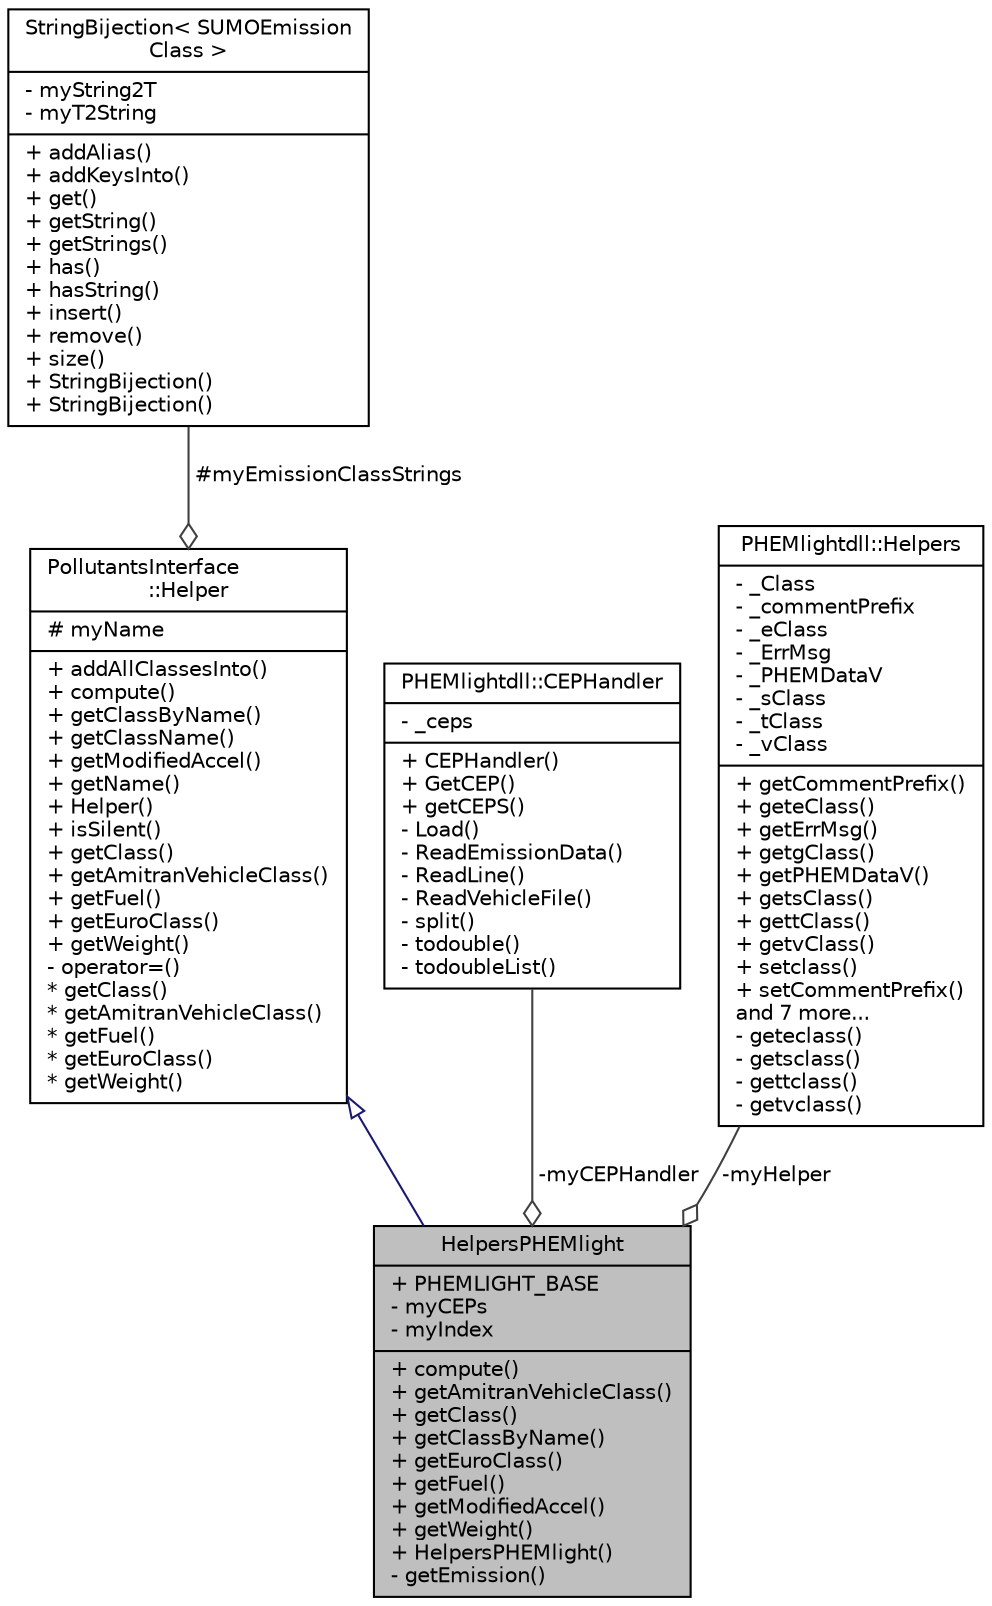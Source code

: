 digraph "HelpersPHEMlight"
{
  edge [fontname="Helvetica",fontsize="10",labelfontname="Helvetica",labelfontsize="10"];
  node [fontname="Helvetica",fontsize="10",shape=record];
  Node2 [label="{HelpersPHEMlight\n|+ PHEMLIGHT_BASE\l- myCEPs\l- myIndex\l|+ compute()\l+ getAmitranVehicleClass()\l+ getClass()\l+ getClassByName()\l+ getEuroClass()\l+ getFuel()\l+ getModifiedAccel()\l+ getWeight()\l+ HelpersPHEMlight()\l- getEmission()\l}",height=0.2,width=0.4,color="black", fillcolor="grey75", style="filled", fontcolor="black"];
  Node3 -> Node2 [dir="back",color="midnightblue",fontsize="10",style="solid",arrowtail="onormal",fontname="Helvetica"];
  Node3 [label="{PollutantsInterface\l::Helper\n|# myName\l|+ addAllClassesInto()\l+ compute()\l+ getClassByName()\l+ getClassName()\l+ getModifiedAccel()\l+ getName()\l+ Helper()\l+ isSilent()\l+ getClass()\l+ getAmitranVehicleClass()\l+ getFuel()\l+ getEuroClass()\l+ getWeight()\l- operator=()\l* getClass()\l* getAmitranVehicleClass()\l* getFuel()\l* getEuroClass()\l* getWeight()\l}",height=0.2,width=0.4,color="black", fillcolor="white", style="filled",URL="$de/d93/class_pollutants_interface_1_1_helper.html",tooltip="abstract superclass for the model helpers "];
  Node4 -> Node3 [color="grey25",fontsize="10",style="solid",label=" #myEmissionClassStrings" ,arrowhead="odiamond",fontname="Helvetica"];
  Node4 [label="{StringBijection\< SUMOEmission\lClass \>\n|- myString2T\l- myT2String\l|+ addAlias()\l+ addKeysInto()\l+ get()\l+ getString()\l+ getStrings()\l+ has()\l+ hasString()\l+ insert()\l+ remove()\l+ size()\l+ StringBijection()\l+ StringBijection()\l}",height=0.2,width=0.4,color="black", fillcolor="white", style="filled",URL="$d5/d41/class_string_bijection.html"];
  Node5 -> Node2 [color="grey25",fontsize="10",style="solid",label=" -myCEPHandler" ,arrowhead="odiamond",fontname="Helvetica"];
  Node5 [label="{PHEMlightdll::CEPHandler\n|- _ceps\l|+ CEPHandler()\l+ GetCEP()\l+ getCEPS()\l- Load()\l- ReadEmissionData()\l- ReadLine()\l- ReadVehicleFile()\l- split()\l- todouble()\l- todoubleList()\l}",height=0.2,width=0.4,color="black", fillcolor="white", style="filled",URL="$d8/dce/class_p_h_e_mlightdll_1_1_c_e_p_handler.html"];
  Node6 -> Node2 [color="grey25",fontsize="10",style="solid",label=" -myHelper" ,arrowhead="odiamond",fontname="Helvetica"];
  Node6 [label="{PHEMlightdll::Helpers\n|- _Class\l- _commentPrefix\l- _eClass\l- _ErrMsg\l- _PHEMDataV\l- _sClass\l- _tClass\l- _vClass\l|+ getCommentPrefix()\l+ geteClass()\l+ getErrMsg()\l+ getgClass()\l+ getPHEMDataV()\l+ getsClass()\l+ gettClass()\l+ getvClass()\l+ setclass()\l+ setCommentPrefix()\land 7 more...\l- geteclass()\l- getsclass()\l- gettclass()\l- getvclass()\l}",height=0.2,width=0.4,color="black", fillcolor="white", style="filled",URL="$dc/dea/class_p_h_e_mlightdll_1_1_helpers.html"];
}
